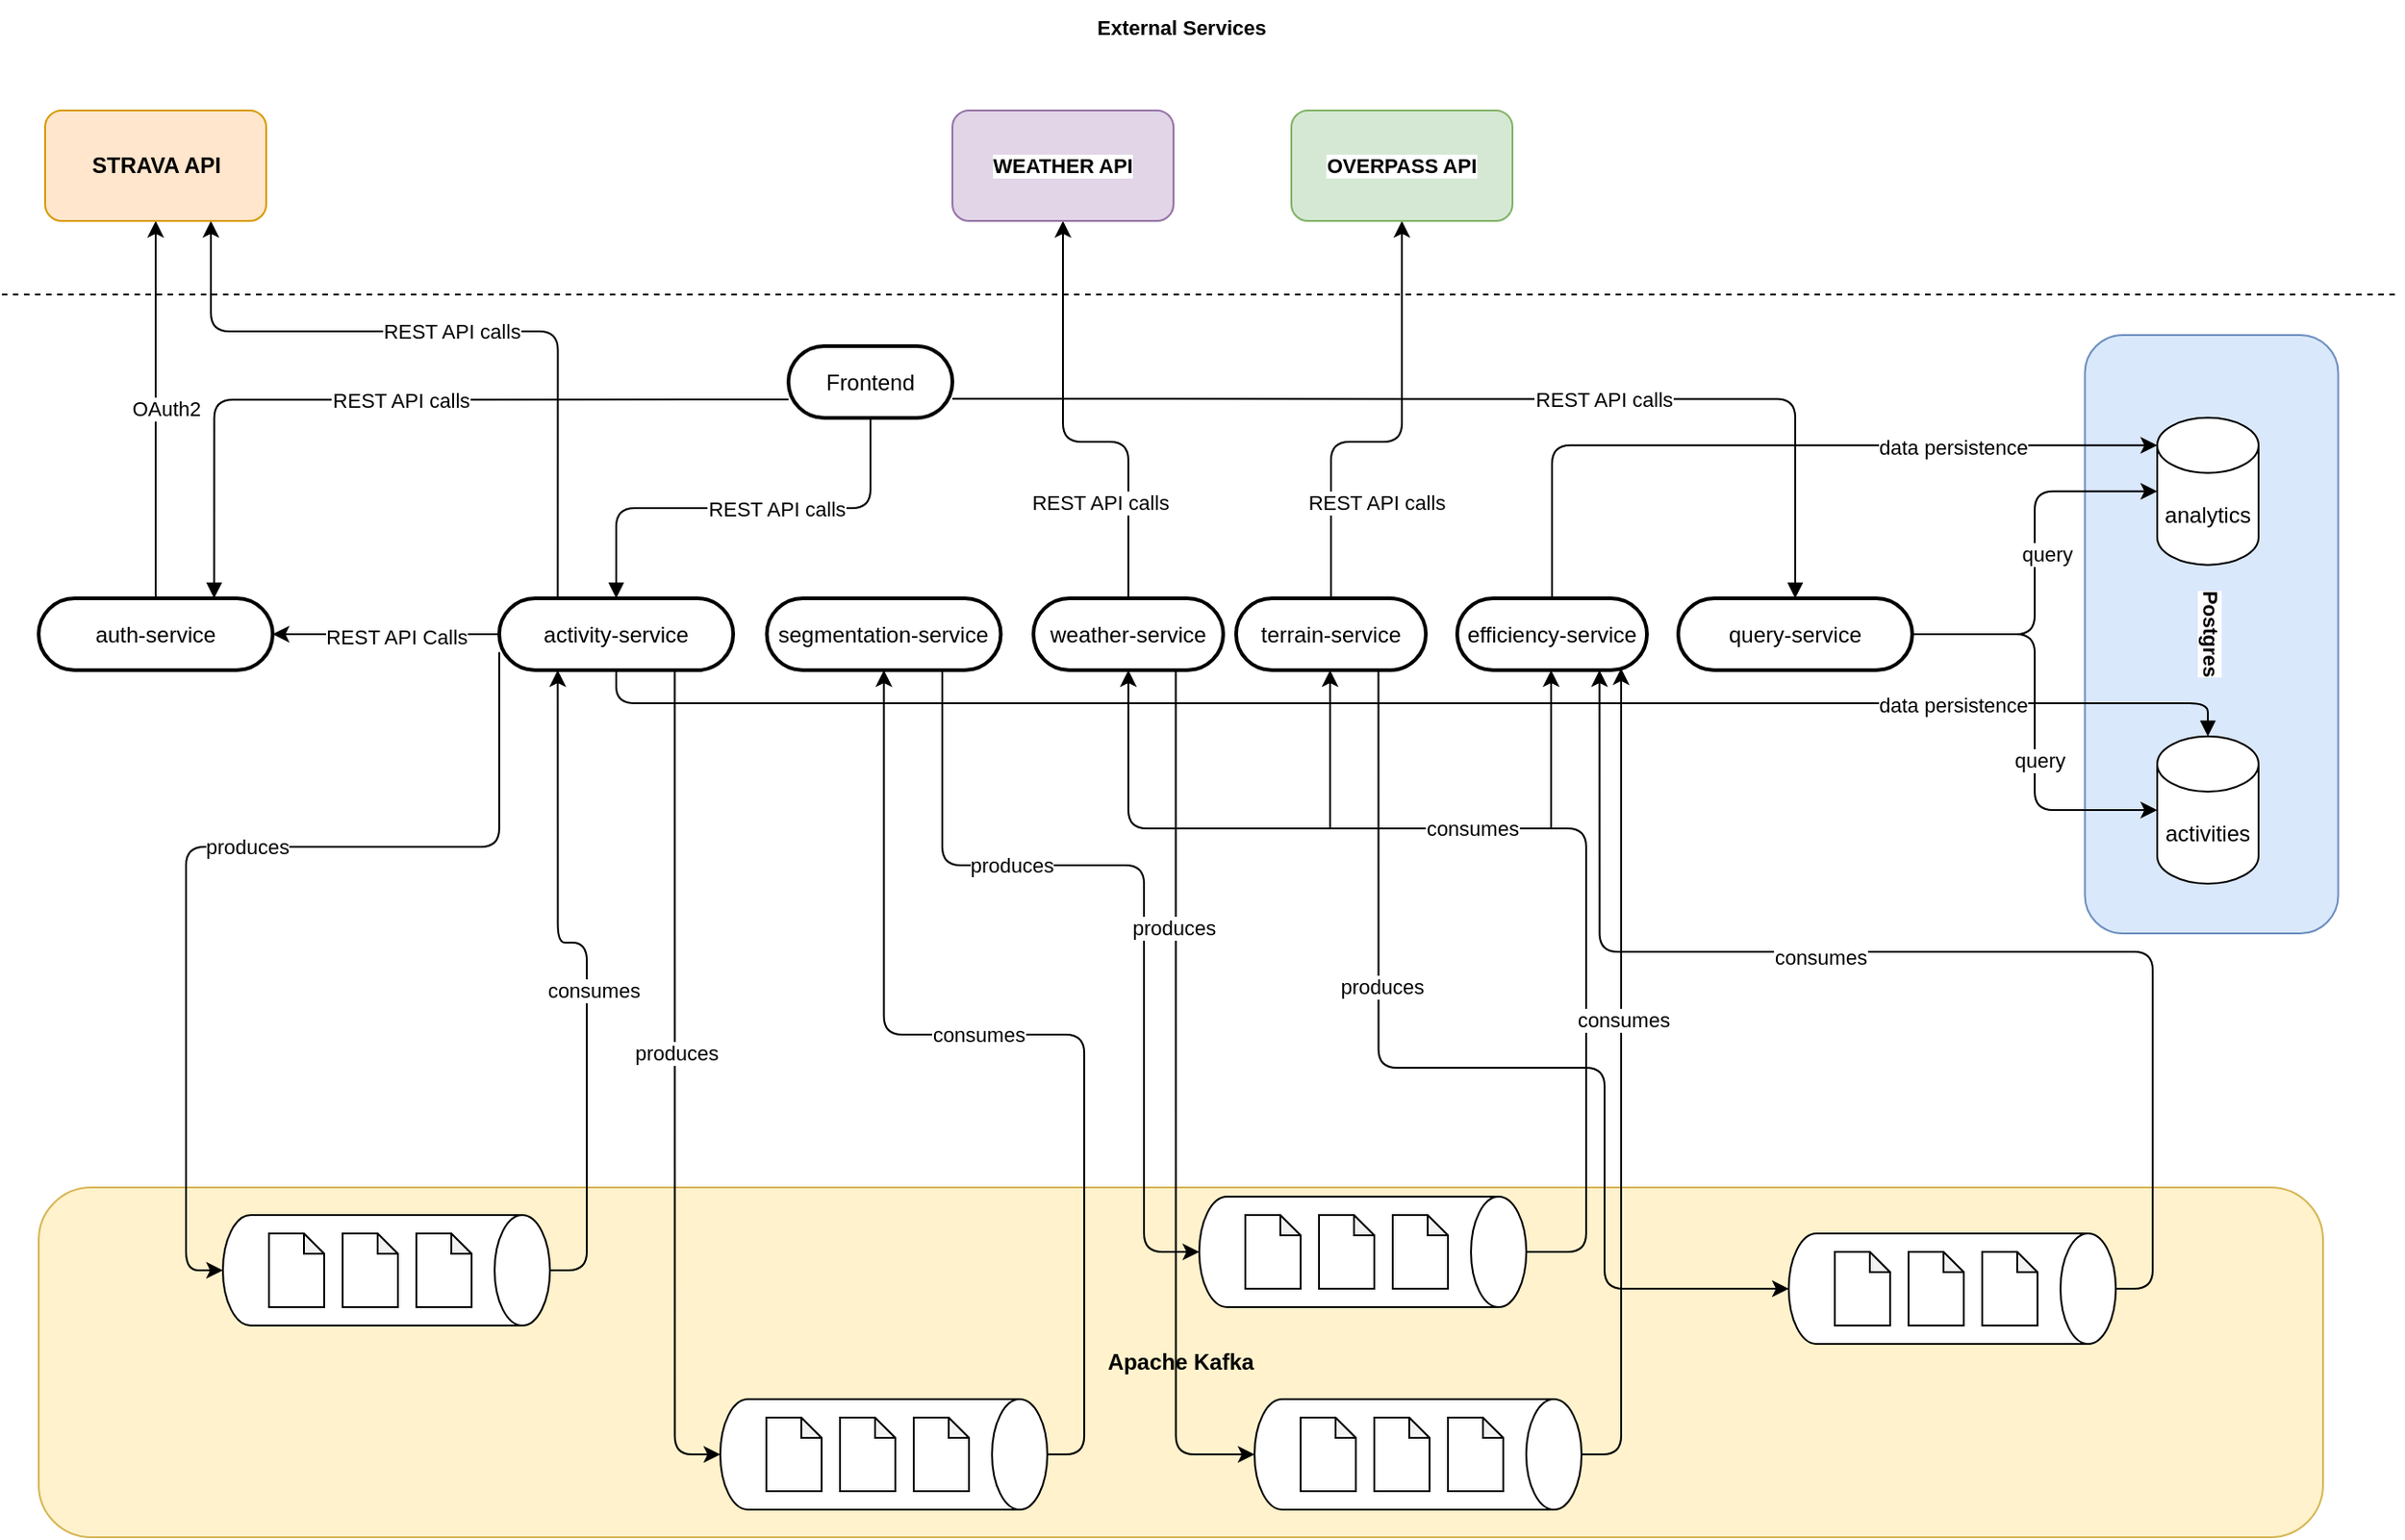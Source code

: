 <mxfile version="26.1.0">
  <diagram name="Pagina-1" id="fKY_Gx4-Wao7bdq79K0J">
    <mxGraphModel dx="1593" dy="1876" grid="1" gridSize="10" guides="1" tooltips="1" connect="1" arrows="1" fold="1" page="1" pageScale="1" pageWidth="827" pageHeight="1169" math="0" shadow="0">
      <root>
        <mxCell id="0" />
        <mxCell id="1" parent="0" />
        <mxCell id="38NqQ832aSYF8gRKxVFK-132" value="&lt;b&gt;Postgres&lt;/b&gt;" style="rounded=1;whiteSpace=wrap;html=1;fontFamily=Helvetica;fontSize=11;labelBackgroundColor=default;fillColor=#dae8fc;strokeColor=#6c8ebf;rotation=90;" vertex="1" parent="1">
          <mxGeometry x="937" y="95.75" width="325" height="137.5" as="geometry" />
        </mxCell>
        <mxCell id="38NqQ832aSYF8gRKxVFK-56" value="&lt;b&gt;Apache Kafka&lt;/b&gt;" style="rounded=1;whiteSpace=wrap;html=1;fillColor=#fff2cc;strokeColor=#d6b656;" vertex="1" parent="1">
          <mxGeometry x="-80" y="465" width="1240" height="190" as="geometry" />
        </mxCell>
        <mxCell id="3" value="Frontend" style="rounded=1;whiteSpace=wrap;arcSize=50;strokeWidth=2;" parent="1" vertex="1">
          <mxGeometry x="327" y="8" width="89" height="39" as="geometry" />
        </mxCell>
        <mxCell id="38NqQ832aSYF8gRKxVFK-133" style="edgeStyle=orthogonalEdgeStyle;shape=connector;curved=0;rounded=1;orthogonalLoop=1;jettySize=auto;html=1;strokeColor=default;align=center;verticalAlign=middle;fontFamily=Helvetica;fontSize=11;fontColor=default;labelBackgroundColor=default;endArrow=classic;entryX=0.5;entryY=1;entryDx=0;entryDy=0;" edge="1" parent="1" source="4" target="RZmeAOAHohW3IqfWP5Iw-19">
          <mxGeometry relative="1" as="geometry">
            <mxPoint y="-30" as="targetPoint" />
          </mxGeometry>
        </mxCell>
        <mxCell id="38NqQ832aSYF8gRKxVFK-134" value="OAuth2" style="edgeLabel;html=1;align=center;verticalAlign=middle;resizable=0;points=[];fontFamily=Helvetica;fontSize=11;fontColor=default;labelBackgroundColor=default;" vertex="1" connectable="0" parent="38NqQ832aSYF8gRKxVFK-133">
          <mxGeometry x="0.012" y="-4" relative="1" as="geometry">
            <mxPoint x="1" as="offset" />
          </mxGeometry>
        </mxCell>
        <mxCell id="4" value="auth-service" style="rounded=1;whiteSpace=wrap;arcSize=50;strokeWidth=2;" parent="1" vertex="1">
          <mxGeometry x="-80" y="145" width="127" height="39" as="geometry" />
        </mxCell>
        <mxCell id="RZmeAOAHohW3IqfWP5Iw-23" value="" style="edgeStyle=orthogonalEdgeStyle;rounded=0;orthogonalLoop=1;jettySize=auto;html=1;" parent="1" source="5" target="4" edge="1">
          <mxGeometry relative="1" as="geometry" />
        </mxCell>
        <mxCell id="RZmeAOAHohW3IqfWP5Iw-24" value="REST API Calls" style="edgeLabel;html=1;align=center;verticalAlign=middle;resizable=0;points=[];" parent="RZmeAOAHohW3IqfWP5Iw-23" vertex="1" connectable="0">
          <mxGeometry x="-0.08" y="1" relative="1" as="geometry">
            <mxPoint as="offset" />
          </mxGeometry>
        </mxCell>
        <mxCell id="38NqQ832aSYF8gRKxVFK-37" style="rounded=1;orthogonalLoop=1;jettySize=auto;html=1;entryX=0.5;entryY=1;entryDx=0;entryDy=0;entryPerimeter=0;edgeStyle=orthogonalEdgeStyle;exitX=0;exitY=0.75;exitDx=0;exitDy=0;curved=0;" edge="1" parent="1" source="5" target="38NqQ832aSYF8gRKxVFK-84">
          <mxGeometry relative="1" as="geometry">
            <mxPoint x="135" y="290" as="sourcePoint" />
            <mxPoint x="-80" y="520" as="targetPoint" />
            <Array as="points">
              <mxPoint x="170" y="280" />
              <mxPoint y="280" />
              <mxPoint y="510" />
            </Array>
          </mxGeometry>
        </mxCell>
        <mxCell id="38NqQ832aSYF8gRKxVFK-38" value="produces" style="edgeLabel;html=1;align=center;verticalAlign=middle;resizable=0;points=[];" vertex="1" connectable="0" parent="38NqQ832aSYF8gRKxVFK-37">
          <mxGeometry x="-0.076" relative="1" as="geometry">
            <mxPoint as="offset" />
          </mxGeometry>
        </mxCell>
        <mxCell id="38NqQ832aSYF8gRKxVFK-112" style="edgeStyle=orthogonalEdgeStyle;shape=connector;curved=0;rounded=1;orthogonalLoop=1;jettySize=auto;html=1;entryX=0.75;entryY=1;entryDx=0;entryDy=0;strokeColor=default;align=center;verticalAlign=middle;fontFamily=Helvetica;fontSize=11;fontColor=default;labelBackgroundColor=default;endArrow=classic;exitX=0.25;exitY=0;exitDx=0;exitDy=0;" edge="1" parent="1" source="5" target="RZmeAOAHohW3IqfWP5Iw-19">
          <mxGeometry relative="1" as="geometry">
            <Array as="points">
              <mxPoint x="202" />
              <mxPoint x="14" />
            </Array>
          </mxGeometry>
        </mxCell>
        <mxCell id="38NqQ832aSYF8gRKxVFK-113" value="REST API calls" style="edgeLabel;html=1;align=center;verticalAlign=middle;resizable=0;points=[];fontFamily=Helvetica;fontSize=11;fontColor=default;labelBackgroundColor=default;" vertex="1" connectable="0" parent="38NqQ832aSYF8gRKxVFK-112">
          <mxGeometry x="0.421" y="-2" relative="1" as="geometry">
            <mxPoint x="76" y="2" as="offset" />
          </mxGeometry>
        </mxCell>
        <mxCell id="5" value="activity-service" style="rounded=1;whiteSpace=wrap;arcSize=50;strokeWidth=2;" parent="1" vertex="1">
          <mxGeometry x="170" y="145" width="127" height="39" as="geometry" />
        </mxCell>
        <mxCell id="6" value="segmentation-service" style="rounded=1;whiteSpace=wrap;arcSize=50;strokeWidth=2;" parent="1" vertex="1">
          <mxGeometry x="315.25" y="145" width="127" height="39" as="geometry" />
        </mxCell>
        <mxCell id="7" value="query-service" style="rounded=1;whiteSpace=wrap;arcSize=50;strokeWidth=2;" parent="1" vertex="1">
          <mxGeometry x="810" y="145" width="127" height="39" as="geometry" />
        </mxCell>
        <mxCell id="38NqQ832aSYF8gRKxVFK-127" style="edgeStyle=orthogonalEdgeStyle;shape=connector;curved=0;rounded=1;orthogonalLoop=1;jettySize=auto;html=1;entryX=0.5;entryY=1;entryDx=0;entryDy=0;strokeColor=default;align=center;verticalAlign=middle;fontFamily=Helvetica;fontSize=11;fontColor=default;labelBackgroundColor=default;endArrow=classic;" edge="1" parent="1" source="11" target="38NqQ832aSYF8gRKxVFK-126">
          <mxGeometry relative="1" as="geometry">
            <Array as="points">
              <mxPoint x="512" y="60" />
              <mxPoint x="476" y="60" />
            </Array>
          </mxGeometry>
        </mxCell>
        <mxCell id="38NqQ832aSYF8gRKxVFK-128" value="REST API calls" style="edgeLabel;html=1;align=center;verticalAlign=middle;resizable=0;points=[];fontFamily=Helvetica;fontSize=11;fontColor=default;labelBackgroundColor=default;" vertex="1" connectable="0" parent="38NqQ832aSYF8gRKxVFK-127">
          <mxGeometry x="-0.157" y="1" relative="1" as="geometry">
            <mxPoint x="1" y="32" as="offset" />
          </mxGeometry>
        </mxCell>
        <mxCell id="11" value="weather-service" style="rounded=1;whiteSpace=wrap;arcSize=50;strokeWidth=2;" parent="1" vertex="1">
          <mxGeometry x="460" y="145" width="103" height="39" as="geometry" />
        </mxCell>
        <mxCell id="12" value="REST API calls" style="startArrow=none;endArrow=block;exitX=0.01;exitY=0.74;entryX=0.75;entryY=0;edgeStyle=orthogonalEdgeStyle;entryDx=0;entryDy=0;" parent="1" source="3" target="4" edge="1">
          <mxGeometry relative="1" as="geometry" />
        </mxCell>
        <mxCell id="13" value="REST API calls" style="startArrow=none;endArrow=block;exitX=0.5;exitY=1;entryX=0.5;entryY=0;edgeStyle=orthogonalEdgeStyle;exitDx=0;exitDy=0;" parent="1" source="3" target="5" edge="1">
          <mxGeometry x="-0.148" relative="1" as="geometry">
            <mxPoint x="1" as="offset" />
          </mxGeometry>
        </mxCell>
        <mxCell id="15" value="REST API calls" style="startArrow=none;endArrow=block;exitX=1.01;exitY=0.74;entryX=0.5;entryY=0;rounded=1;edgeStyle=orthogonalEdgeStyle;" parent="1" source="3" target="7" edge="1">
          <mxGeometry x="0.251" relative="1" as="geometry">
            <mxPoint as="offset" />
          </mxGeometry>
        </mxCell>
        <mxCell id="17" value="" style="startArrow=none;endArrow=block;exitX=0.5;exitY=1;entryX=0.5;entryY=0;entryDx=0;entryDy=0;entryPerimeter=0;edgeStyle=orthogonalEdgeStyle;" parent="1" source="5" target="38NqQ832aSYF8gRKxVFK-19" edge="1">
          <mxGeometry x="-0.001" y="-8" relative="1" as="geometry">
            <mxPoint x="1" as="offset" />
          </mxGeometry>
        </mxCell>
        <mxCell id="38NqQ832aSYF8gRKxVFK-123" value="data persistence" style="edgeLabel;html=1;align=center;verticalAlign=middle;resizable=0;points=[];fontFamily=Helvetica;fontSize=11;fontColor=default;labelBackgroundColor=default;" vertex="1" connectable="0" parent="17">
          <mxGeometry x="0.63" y="-1" relative="1" as="geometry">
            <mxPoint x="10" as="offset" />
          </mxGeometry>
        </mxCell>
        <mxCell id="RZmeAOAHohW3IqfWP5Iw-19" value="&lt;b&gt;STRAVA API&lt;/b&gt;" style="rounded=1;whiteSpace=wrap;html=1;fillColor=#ffe6cc;strokeColor=#d79b00;" parent="1" vertex="1">
          <mxGeometry x="-76.5" y="-120" width="120" height="60" as="geometry" />
        </mxCell>
        <mxCell id="38NqQ832aSYF8gRKxVFK-19" value="activities" style="shape=cylinder3;whiteSpace=wrap;html=1;boundedLbl=1;backgroundOutline=1;size=15;" vertex="1" parent="1">
          <mxGeometry x="1070" y="220" width="55" height="80" as="geometry" />
        </mxCell>
        <mxCell id="38NqQ832aSYF8gRKxVFK-20" value="analytics" style="shape=cylinder3;whiteSpace=wrap;html=1;boundedLbl=1;backgroundOutline=1;size=15;" vertex="1" parent="1">
          <mxGeometry x="1070" y="46.88" width="55" height="80" as="geometry" />
        </mxCell>
        <mxCell id="38NqQ832aSYF8gRKxVFK-130" style="edgeStyle=orthogonalEdgeStyle;shape=connector;curved=0;rounded=1;orthogonalLoop=1;jettySize=auto;html=1;strokeColor=default;align=center;verticalAlign=middle;fontFamily=Helvetica;fontSize=11;fontColor=default;labelBackgroundColor=default;endArrow=classic;" edge="1" parent="1" source="38NqQ832aSYF8gRKxVFK-24" target="38NqQ832aSYF8gRKxVFK-129">
          <mxGeometry relative="1" as="geometry">
            <Array as="points">
              <mxPoint x="622" y="60" />
              <mxPoint x="660" y="60" />
            </Array>
          </mxGeometry>
        </mxCell>
        <mxCell id="38NqQ832aSYF8gRKxVFK-131" value="REST API calls" style="edgeLabel;html=1;align=center;verticalAlign=middle;resizable=0;points=[];fontFamily=Helvetica;fontSize=11;fontColor=default;labelBackgroundColor=default;" vertex="1" connectable="0" parent="38NqQ832aSYF8gRKxVFK-130">
          <mxGeometry x="-0.123" y="-2" relative="1" as="geometry">
            <mxPoint x="2" y="31" as="offset" />
          </mxGeometry>
        </mxCell>
        <mxCell id="38NqQ832aSYF8gRKxVFK-24" value="terrain-service" style="rounded=1;whiteSpace=wrap;arcSize=50;strokeWidth=2;" vertex="1" parent="1">
          <mxGeometry x="570" y="145" width="103" height="39" as="geometry" />
        </mxCell>
        <mxCell id="38NqQ832aSYF8gRKxVFK-25" value="efficiency-service" style="rounded=1;whiteSpace=wrap;arcSize=50;strokeWidth=2;" vertex="1" parent="1">
          <mxGeometry x="690" y="145" width="103" height="39" as="geometry" />
        </mxCell>
        <mxCell id="38NqQ832aSYF8gRKxVFK-48" style="rounded=1;orthogonalLoop=1;jettySize=auto;html=1;entryX=0.5;entryY=1;entryDx=0;entryDy=0;entryPerimeter=0;edgeStyle=orthogonalEdgeStyle;exitX=0.75;exitY=1;exitDx=0;exitDy=0;curved=0;" edge="1" parent="1" source="5" target="38NqQ832aSYF8gRKxVFK-79">
          <mxGeometry relative="1" as="geometry">
            <mxPoint x="244" y="194" as="sourcePoint" />
            <mxPoint x="297" y="510" as="targetPoint" />
          </mxGeometry>
        </mxCell>
        <mxCell id="38NqQ832aSYF8gRKxVFK-49" value="produces" style="edgeLabel;html=1;align=center;verticalAlign=middle;resizable=0;points=[];" vertex="1" connectable="0" parent="38NqQ832aSYF8gRKxVFK-48">
          <mxGeometry x="-0.076" relative="1" as="geometry">
            <mxPoint as="offset" />
          </mxGeometry>
        </mxCell>
        <mxCell id="38NqQ832aSYF8gRKxVFK-50" style="edgeStyle=orthogonalEdgeStyle;rounded=1;orthogonalLoop=1;jettySize=auto;html=1;exitX=0.5;exitY=0;exitDx=0;exitDy=0;exitPerimeter=0;curved=0;" edge="1" parent="1" source="38NqQ832aSYF8gRKxVFK-79" target="6">
          <mxGeometry relative="1" as="geometry">
            <mxPoint x="490" y="420" as="targetPoint" />
            <mxPoint x="512" y="510" as="sourcePoint" />
          </mxGeometry>
        </mxCell>
        <mxCell id="38NqQ832aSYF8gRKxVFK-51" value="consumes" style="edgeLabel;html=1;align=center;verticalAlign=middle;resizable=0;points=[];" vertex="1" connectable="0" parent="38NqQ832aSYF8gRKxVFK-50">
          <mxGeometry x="0.2" relative="1" as="geometry">
            <mxPoint x="27" as="offset" />
          </mxGeometry>
        </mxCell>
        <mxCell id="38NqQ832aSYF8gRKxVFK-63" style="edgeStyle=orthogonalEdgeStyle;rounded=1;orthogonalLoop=1;jettySize=auto;html=1;exitX=0.75;exitY=1;exitDx=0;exitDy=0;entryX=0.5;entryY=1;entryDx=0;entryDy=0;entryPerimeter=0;curved=0;" edge="1" parent="1" source="6" target="38NqQ832aSYF8gRKxVFK-72">
          <mxGeometry relative="1" as="geometry">
            <mxPoint x="591.29" y="519" as="targetPoint" />
            <Array as="points">
              <mxPoint x="411" y="290" />
              <mxPoint x="520" y="290" />
              <mxPoint x="520" y="500" />
            </Array>
          </mxGeometry>
        </mxCell>
        <mxCell id="38NqQ832aSYF8gRKxVFK-64" value="produces" style="edgeLabel;html=1;align=center;verticalAlign=middle;resizable=0;points=[];" vertex="1" connectable="0" parent="38NqQ832aSYF8gRKxVFK-63">
          <mxGeometry x="-0.373" relative="1" as="geometry">
            <mxPoint as="offset" />
          </mxGeometry>
        </mxCell>
        <mxCell id="38NqQ832aSYF8gRKxVFK-65" style="edgeStyle=orthogonalEdgeStyle;rounded=1;orthogonalLoop=1;jettySize=auto;html=1;entryX=0.5;entryY=1;entryDx=0;entryDy=0;curved=0;exitX=0.5;exitY=0;exitDx=0;exitDy=0;exitPerimeter=0;" edge="1" parent="1" source="38NqQ832aSYF8gRKxVFK-72" target="11">
          <mxGeometry relative="1" as="geometry">
            <mxPoint x="805" y="510" as="sourcePoint" />
            <Array as="points">
              <mxPoint x="760" y="500" />
              <mxPoint x="760" y="270" />
              <mxPoint x="512" y="270" />
            </Array>
          </mxGeometry>
        </mxCell>
        <mxCell id="38NqQ832aSYF8gRKxVFK-70" value="consumes" style="edgeLabel;html=1;align=center;verticalAlign=middle;resizable=0;points=[];" vertex="1" connectable="0" parent="38NqQ832aSYF8gRKxVFK-65">
          <mxGeometry x="0.244" y="1" relative="1" as="geometry">
            <mxPoint x="47" y="-1" as="offset" />
          </mxGeometry>
        </mxCell>
        <mxCell id="38NqQ832aSYF8gRKxVFK-68" value="" style="endArrow=classic;html=1;rounded=0;startSize=6;targetPerimeterSpacing=0;" edge="1" parent="1">
          <mxGeometry width="50" height="50" relative="1" as="geometry">
            <mxPoint x="621" y="270" as="sourcePoint" />
            <mxPoint x="621" y="184" as="targetPoint" />
          </mxGeometry>
        </mxCell>
        <mxCell id="38NqQ832aSYF8gRKxVFK-69" value="" style="endArrow=classic;html=1;rounded=0;startSize=6;targetPerimeterSpacing=0;" edge="1" parent="1">
          <mxGeometry width="50" height="50" relative="1" as="geometry">
            <mxPoint x="741" y="270" as="sourcePoint" />
            <mxPoint x="741" y="184" as="targetPoint" />
          </mxGeometry>
        </mxCell>
        <mxCell id="38NqQ832aSYF8gRKxVFK-77" value="" style="group" vertex="1" connectable="0" parent="1">
          <mxGeometry x="550" y="470" width="177.5" height="60" as="geometry" />
        </mxCell>
        <mxCell id="38NqQ832aSYF8gRKxVFK-72" value="" style="shape=cylinder3;whiteSpace=wrap;html=1;boundedLbl=1;backgroundOutline=1;size=15;rotation=90;" vertex="1" parent="38NqQ832aSYF8gRKxVFK-77">
          <mxGeometry x="58.75" y="-58.75" width="60" height="177.5" as="geometry" />
        </mxCell>
        <mxCell id="38NqQ832aSYF8gRKxVFK-73" value="" style="shape=note;whiteSpace=wrap;html=1;backgroundOutline=1;darkOpacity=0.05;size=11;" vertex="1" parent="38NqQ832aSYF8gRKxVFK-77">
          <mxGeometry x="25" y="10" width="30" height="40" as="geometry" />
        </mxCell>
        <mxCell id="38NqQ832aSYF8gRKxVFK-75" value="" style="shape=note;whiteSpace=wrap;html=1;backgroundOutline=1;darkOpacity=0.05;size=11;" vertex="1" parent="38NqQ832aSYF8gRKxVFK-77">
          <mxGeometry x="105" y="10" width="30" height="40" as="geometry" />
        </mxCell>
        <mxCell id="38NqQ832aSYF8gRKxVFK-76" value="" style="shape=note;whiteSpace=wrap;html=1;backgroundOutline=1;darkOpacity=0.05;size=11;" vertex="1" parent="38NqQ832aSYF8gRKxVFK-77">
          <mxGeometry x="65" y="10" width="30" height="40" as="geometry" />
        </mxCell>
        <mxCell id="38NqQ832aSYF8gRKxVFK-78" value="" style="group" vertex="1" connectable="0" parent="1">
          <mxGeometry x="290" y="580" width="177.5" height="60" as="geometry" />
        </mxCell>
        <mxCell id="38NqQ832aSYF8gRKxVFK-79" value="" style="shape=cylinder3;whiteSpace=wrap;html=1;boundedLbl=1;backgroundOutline=1;size=15;rotation=90;" vertex="1" parent="38NqQ832aSYF8gRKxVFK-78">
          <mxGeometry x="58.75" y="-58.75" width="60" height="177.5" as="geometry" />
        </mxCell>
        <mxCell id="38NqQ832aSYF8gRKxVFK-80" value="" style="shape=note;whiteSpace=wrap;html=1;backgroundOutline=1;darkOpacity=0.05;size=11;" vertex="1" parent="38NqQ832aSYF8gRKxVFK-78">
          <mxGeometry x="25" y="10" width="30" height="40" as="geometry" />
        </mxCell>
        <mxCell id="38NqQ832aSYF8gRKxVFK-81" value="" style="shape=note;whiteSpace=wrap;html=1;backgroundOutline=1;darkOpacity=0.05;size=11;" vertex="1" parent="38NqQ832aSYF8gRKxVFK-78">
          <mxGeometry x="105" y="10" width="30" height="40" as="geometry" />
        </mxCell>
        <mxCell id="38NqQ832aSYF8gRKxVFK-82" value="" style="shape=note;whiteSpace=wrap;html=1;backgroundOutline=1;darkOpacity=0.05;size=11;" vertex="1" parent="38NqQ832aSYF8gRKxVFK-78">
          <mxGeometry x="65" y="10" width="30" height="40" as="geometry" />
        </mxCell>
        <mxCell id="38NqQ832aSYF8gRKxVFK-83" value="" style="group" vertex="1" connectable="0" parent="1">
          <mxGeometry x="20" y="480" width="177.5" height="60" as="geometry" />
        </mxCell>
        <mxCell id="38NqQ832aSYF8gRKxVFK-84" value="" style="shape=cylinder3;whiteSpace=wrap;html=1;boundedLbl=1;backgroundOutline=1;size=15;rotation=90;" vertex="1" parent="38NqQ832aSYF8gRKxVFK-83">
          <mxGeometry x="58.75" y="-58.75" width="60" height="177.5" as="geometry" />
        </mxCell>
        <mxCell id="38NqQ832aSYF8gRKxVFK-85" value="" style="shape=note;whiteSpace=wrap;html=1;backgroundOutline=1;darkOpacity=0.05;size=11;" vertex="1" parent="38NqQ832aSYF8gRKxVFK-83">
          <mxGeometry x="25" y="10" width="30" height="40" as="geometry" />
        </mxCell>
        <mxCell id="38NqQ832aSYF8gRKxVFK-86" value="" style="shape=note;whiteSpace=wrap;html=1;backgroundOutline=1;darkOpacity=0.05;size=11;" vertex="1" parent="38NqQ832aSYF8gRKxVFK-83">
          <mxGeometry x="105" y="10" width="30" height="40" as="geometry" />
        </mxCell>
        <mxCell id="38NqQ832aSYF8gRKxVFK-87" value="" style="shape=note;whiteSpace=wrap;html=1;backgroundOutline=1;darkOpacity=0.05;size=11;" vertex="1" parent="38NqQ832aSYF8gRKxVFK-83">
          <mxGeometry x="65" y="10" width="30" height="40" as="geometry" />
        </mxCell>
        <mxCell id="38NqQ832aSYF8gRKxVFK-92" value="" style="group" vertex="1" connectable="0" parent="1">
          <mxGeometry x="580" y="580" width="177.5" height="60" as="geometry" />
        </mxCell>
        <mxCell id="38NqQ832aSYF8gRKxVFK-93" value="" style="shape=cylinder3;whiteSpace=wrap;html=1;boundedLbl=1;backgroundOutline=1;size=15;rotation=90;" vertex="1" parent="38NqQ832aSYF8gRKxVFK-92">
          <mxGeometry x="58.75" y="-58.75" width="60" height="177.5" as="geometry" />
        </mxCell>
        <mxCell id="38NqQ832aSYF8gRKxVFK-94" value="" style="shape=note;whiteSpace=wrap;html=1;backgroundOutline=1;darkOpacity=0.05;size=11;" vertex="1" parent="38NqQ832aSYF8gRKxVFK-92">
          <mxGeometry x="25" y="10" width="30" height="40" as="geometry" />
        </mxCell>
        <mxCell id="38NqQ832aSYF8gRKxVFK-95" value="" style="shape=note;whiteSpace=wrap;html=1;backgroundOutline=1;darkOpacity=0.05;size=11;" vertex="1" parent="38NqQ832aSYF8gRKxVFK-92">
          <mxGeometry x="105" y="10" width="30" height="40" as="geometry" />
        </mxCell>
        <mxCell id="38NqQ832aSYF8gRKxVFK-96" value="" style="shape=note;whiteSpace=wrap;html=1;backgroundOutline=1;darkOpacity=0.05;size=11;" vertex="1" parent="38NqQ832aSYF8gRKxVFK-92">
          <mxGeometry x="65" y="10" width="30" height="40" as="geometry" />
        </mxCell>
        <mxCell id="38NqQ832aSYF8gRKxVFK-98" value="" style="group" vertex="1" connectable="0" parent="1">
          <mxGeometry x="870" y="490" width="177.5" height="60" as="geometry" />
        </mxCell>
        <mxCell id="38NqQ832aSYF8gRKxVFK-99" value="" style="shape=cylinder3;whiteSpace=wrap;html=1;boundedLbl=1;backgroundOutline=1;size=15;rotation=90;" vertex="1" parent="38NqQ832aSYF8gRKxVFK-98">
          <mxGeometry x="58.75" y="-58.75" width="60" height="177.5" as="geometry" />
        </mxCell>
        <mxCell id="38NqQ832aSYF8gRKxVFK-100" value="" style="shape=note;whiteSpace=wrap;html=1;backgroundOutline=1;darkOpacity=0.05;size=11;" vertex="1" parent="38NqQ832aSYF8gRKxVFK-98">
          <mxGeometry x="25" y="10" width="30" height="40" as="geometry" />
        </mxCell>
        <mxCell id="38NqQ832aSYF8gRKxVFK-101" value="" style="shape=note;whiteSpace=wrap;html=1;backgroundOutline=1;darkOpacity=0.05;size=11;" vertex="1" parent="38NqQ832aSYF8gRKxVFK-98">
          <mxGeometry x="105" y="10" width="30" height="40" as="geometry" />
        </mxCell>
        <mxCell id="38NqQ832aSYF8gRKxVFK-102" value="" style="shape=note;whiteSpace=wrap;html=1;backgroundOutline=1;darkOpacity=0.05;size=11;" vertex="1" parent="38NqQ832aSYF8gRKxVFK-98">
          <mxGeometry x="65" y="10" width="30" height="40" as="geometry" />
        </mxCell>
        <mxCell id="38NqQ832aSYF8gRKxVFK-103" style="edgeStyle=orthogonalEdgeStyle;rounded=1;orthogonalLoop=1;jettySize=auto;html=1;curved=0;exitX=0.75;exitY=1;exitDx=0;exitDy=0;" edge="1" parent="1" source="38NqQ832aSYF8gRKxVFK-24">
          <mxGeometry relative="1" as="geometry">
            <mxPoint x="870" y="520" as="targetPoint" />
            <Array as="points">
              <mxPoint x="647" y="400" />
              <mxPoint x="770" y="400" />
            </Array>
          </mxGeometry>
        </mxCell>
        <mxCell id="38NqQ832aSYF8gRKxVFK-104" value="produces" style="edgeLabel;html=1;align=center;verticalAlign=middle;resizable=0;points=[];fontFamily=Helvetica;fontSize=11;fontColor=default;labelBackgroundColor=default;" vertex="1" connectable="0" parent="38NqQ832aSYF8gRKxVFK-103">
          <mxGeometry x="-0.384" relative="1" as="geometry">
            <mxPoint x="1" as="offset" />
          </mxGeometry>
        </mxCell>
        <mxCell id="38NqQ832aSYF8gRKxVFK-109" style="edgeStyle=orthogonalEdgeStyle;shape=connector;curved=0;rounded=1;orthogonalLoop=1;jettySize=auto;html=1;entryX=0;entryY=0.5;entryDx=0;entryDy=0;entryPerimeter=0;strokeColor=default;align=center;verticalAlign=middle;fontFamily=Helvetica;fontSize=11;fontColor=default;labelBackgroundColor=default;endArrow=classic;" edge="1" parent="1" source="7" target="38NqQ832aSYF8gRKxVFK-20">
          <mxGeometry relative="1" as="geometry" />
        </mxCell>
        <mxCell id="38NqQ832aSYF8gRKxVFK-125" value="query" style="edgeLabel;html=1;align=center;verticalAlign=middle;resizable=0;points=[];fontFamily=Helvetica;fontSize=11;fontColor=default;labelBackgroundColor=default;" vertex="1" connectable="0" parent="38NqQ832aSYF8gRKxVFK-109">
          <mxGeometry x="-0.337" y="4" relative="1" as="geometry">
            <mxPoint x="10" y="-40" as="offset" />
          </mxGeometry>
        </mxCell>
        <mxCell id="38NqQ832aSYF8gRKxVFK-110" style="edgeStyle=orthogonalEdgeStyle;shape=connector;curved=0;rounded=1;orthogonalLoop=1;jettySize=auto;html=1;entryX=0.25;entryY=1;entryDx=0;entryDy=0;strokeColor=default;align=center;verticalAlign=middle;fontFamily=Helvetica;fontSize=11;fontColor=default;labelBackgroundColor=default;endArrow=classic;exitX=0.5;exitY=0;exitDx=0;exitDy=0;exitPerimeter=0;" edge="1" parent="1" source="38NqQ832aSYF8gRKxVFK-84" target="5">
          <mxGeometry relative="1" as="geometry" />
        </mxCell>
        <mxCell id="38NqQ832aSYF8gRKxVFK-111" value="consumes" style="edgeLabel;html=1;align=center;verticalAlign=middle;resizable=0;points=[];fontFamily=Helvetica;fontSize=11;fontColor=default;labelBackgroundColor=default;" vertex="1" connectable="0" parent="38NqQ832aSYF8gRKxVFK-110">
          <mxGeometry x="-0.049" y="-3" relative="1" as="geometry">
            <mxPoint as="offset" />
          </mxGeometry>
        </mxCell>
        <mxCell id="38NqQ832aSYF8gRKxVFK-115" style="edgeStyle=orthogonalEdgeStyle;shape=connector;curved=0;rounded=1;orthogonalLoop=1;jettySize=auto;html=1;exitX=0.75;exitY=1;exitDx=0;exitDy=0;strokeColor=default;align=center;verticalAlign=middle;fontFamily=Helvetica;fontSize=11;fontColor=default;labelBackgroundColor=default;endArrow=classic;entryX=0.5;entryY=1;entryDx=0;entryDy=0;entryPerimeter=0;" edge="1" parent="1" source="11" target="38NqQ832aSYF8gRKxVFK-93">
          <mxGeometry relative="1" as="geometry" />
        </mxCell>
        <mxCell id="38NqQ832aSYF8gRKxVFK-116" value="produces" style="edgeLabel;html=1;align=center;verticalAlign=middle;resizable=0;points=[];fontFamily=Helvetica;fontSize=11;fontColor=default;labelBackgroundColor=default;" vertex="1" connectable="0" parent="38NqQ832aSYF8gRKxVFK-115">
          <mxGeometry x="-0.402" y="-2" relative="1" as="geometry">
            <mxPoint as="offset" />
          </mxGeometry>
        </mxCell>
        <mxCell id="38NqQ832aSYF8gRKxVFK-117" style="edgeStyle=orthogonalEdgeStyle;shape=connector;curved=0;rounded=1;orthogonalLoop=1;jettySize=auto;html=1;exitX=0.5;exitY=0;exitDx=0;exitDy=0;exitPerimeter=0;entryX=0.75;entryY=1;entryDx=0;entryDy=0;strokeColor=default;align=center;verticalAlign=middle;fontFamily=Helvetica;fontSize=11;fontColor=default;labelBackgroundColor=default;endArrow=classic;" edge="1" parent="1" source="38NqQ832aSYF8gRKxVFK-99" target="38NqQ832aSYF8gRKxVFK-25">
          <mxGeometry relative="1" as="geometry" />
        </mxCell>
        <mxCell id="38NqQ832aSYF8gRKxVFK-120" value="consumes" style="edgeLabel;html=1;align=center;verticalAlign=middle;resizable=0;points=[];fontFamily=Helvetica;fontSize=11;fontColor=default;labelBackgroundColor=default;" vertex="1" connectable="0" parent="38NqQ832aSYF8gRKxVFK-117">
          <mxGeometry x="0.169" y="3" relative="1" as="geometry">
            <mxPoint as="offset" />
          </mxGeometry>
        </mxCell>
        <mxCell id="38NqQ832aSYF8gRKxVFK-118" style="edgeStyle=orthogonalEdgeStyle;shape=connector;curved=0;rounded=1;orthogonalLoop=1;jettySize=auto;html=1;exitX=0.5;exitY=0;exitDx=0;exitDy=0;exitPerimeter=0;entryX=0.864;entryY=0.974;entryDx=0;entryDy=0;entryPerimeter=0;strokeColor=default;align=center;verticalAlign=middle;fontFamily=Helvetica;fontSize=11;fontColor=default;labelBackgroundColor=default;endArrow=classic;" edge="1" parent="1" source="38NqQ832aSYF8gRKxVFK-93" target="38NqQ832aSYF8gRKxVFK-25">
          <mxGeometry relative="1" as="geometry" />
        </mxCell>
        <mxCell id="38NqQ832aSYF8gRKxVFK-119" value="consumes" style="edgeLabel;html=1;align=center;verticalAlign=middle;resizable=0;points=[];fontFamily=Helvetica;fontSize=11;fontColor=default;labelBackgroundColor=default;" vertex="1" connectable="0" parent="38NqQ832aSYF8gRKxVFK-118">
          <mxGeometry x="0.153" y="-1" relative="1" as="geometry">
            <mxPoint y="1" as="offset" />
          </mxGeometry>
        </mxCell>
        <mxCell id="38NqQ832aSYF8gRKxVFK-126" value="&lt;b&gt;WEATHER API&lt;/b&gt;" style="rounded=1;whiteSpace=wrap;html=1;fontFamily=Helvetica;fontSize=11;labelBackgroundColor=default;fillColor=#e1d5e7;strokeColor=#9673a6;" vertex="1" parent="1">
          <mxGeometry x="416" y="-120" width="120" height="60" as="geometry" />
        </mxCell>
        <mxCell id="38NqQ832aSYF8gRKxVFK-129" value="&lt;b&gt;OVERPASS API&lt;/b&gt;" style="rounded=1;whiteSpace=wrap;html=1;fontFamily=Helvetica;fontSize=11;labelBackgroundColor=default;fillColor=#d5e8d4;strokeColor=#82b366;" vertex="1" parent="1">
          <mxGeometry x="600" y="-120" width="120" height="60" as="geometry" />
        </mxCell>
        <mxCell id="38NqQ832aSYF8gRKxVFK-137" value="" style="endArrow=none;dashed=1;html=1;rounded=1;strokeColor=default;align=center;verticalAlign=middle;fontFamily=Helvetica;fontSize=11;fontColor=default;labelBackgroundColor=default;" edge="1" parent="1">
          <mxGeometry width="50" height="50" relative="1" as="geometry">
            <mxPoint x="-100" y="-20" as="sourcePoint" />
            <mxPoint x="1202" y="-20" as="targetPoint" />
          </mxGeometry>
        </mxCell>
        <mxCell id="38NqQ832aSYF8gRKxVFK-138" value="&lt;b&gt;External Services&lt;/b&gt;" style="text;html=1;align=center;verticalAlign=middle;resizable=0;points=[];autosize=1;strokeColor=none;fillColor=none;fontFamily=Helvetica;fontSize=11;fontColor=default;labelBackgroundColor=default;" vertex="1" parent="1">
          <mxGeometry x="480" y="-180" width="120" height="30" as="geometry" />
        </mxCell>
        <mxCell id="38NqQ832aSYF8gRKxVFK-142" style="edgeStyle=orthogonalEdgeStyle;shape=connector;curved=0;rounded=1;orthogonalLoop=1;jettySize=auto;html=1;entryX=0;entryY=0.5;entryDx=0;entryDy=0;entryPerimeter=0;strokeColor=default;align=center;verticalAlign=middle;fontFamily=Helvetica;fontSize=11;fontColor=default;labelBackgroundColor=default;endArrow=classic;exitX=1;exitY=0.5;exitDx=0;exitDy=0;" edge="1" parent="1" source="7" target="38NqQ832aSYF8gRKxVFK-19">
          <mxGeometry relative="1" as="geometry">
            <mxPoint x="947" y="175" as="sourcePoint" />
            <mxPoint x="1078" y="130" as="targetPoint" />
          </mxGeometry>
        </mxCell>
        <mxCell id="38NqQ832aSYF8gRKxVFK-143" value="query" style="edgeLabel;html=1;align=center;verticalAlign=middle;resizable=0;points=[];fontFamily=Helvetica;fontSize=11;fontColor=default;labelBackgroundColor=default;" vertex="1" connectable="0" parent="38NqQ832aSYF8gRKxVFK-142">
          <mxGeometry x="-0.337" y="4" relative="1" as="geometry">
            <mxPoint x="-2" y="59" as="offset" />
          </mxGeometry>
        </mxCell>
        <mxCell id="38NqQ832aSYF8gRKxVFK-145" style="edgeStyle=orthogonalEdgeStyle;shape=connector;curved=0;rounded=1;orthogonalLoop=1;jettySize=auto;html=1;entryX=0;entryY=0;entryDx=0;entryDy=15;entryPerimeter=0;strokeColor=default;align=center;verticalAlign=middle;fontFamily=Helvetica;fontSize=11;fontColor=default;labelBackgroundColor=default;endArrow=classic;" edge="1" parent="1" source="38NqQ832aSYF8gRKxVFK-25" target="38NqQ832aSYF8gRKxVFK-20">
          <mxGeometry relative="1" as="geometry">
            <Array as="points">
              <mxPoint x="742" y="62" />
            </Array>
          </mxGeometry>
        </mxCell>
        <mxCell id="38NqQ832aSYF8gRKxVFK-146" value="data persistence" style="edgeLabel;html=1;align=center;verticalAlign=middle;resizable=0;points=[];fontFamily=Helvetica;fontSize=11;fontColor=default;labelBackgroundColor=default;" vertex="1" connectable="0" parent="38NqQ832aSYF8gRKxVFK-145">
          <mxGeometry x="0.273" y="-1" relative="1" as="geometry">
            <mxPoint x="38" as="offset" />
          </mxGeometry>
        </mxCell>
      </root>
    </mxGraphModel>
  </diagram>
</mxfile>
